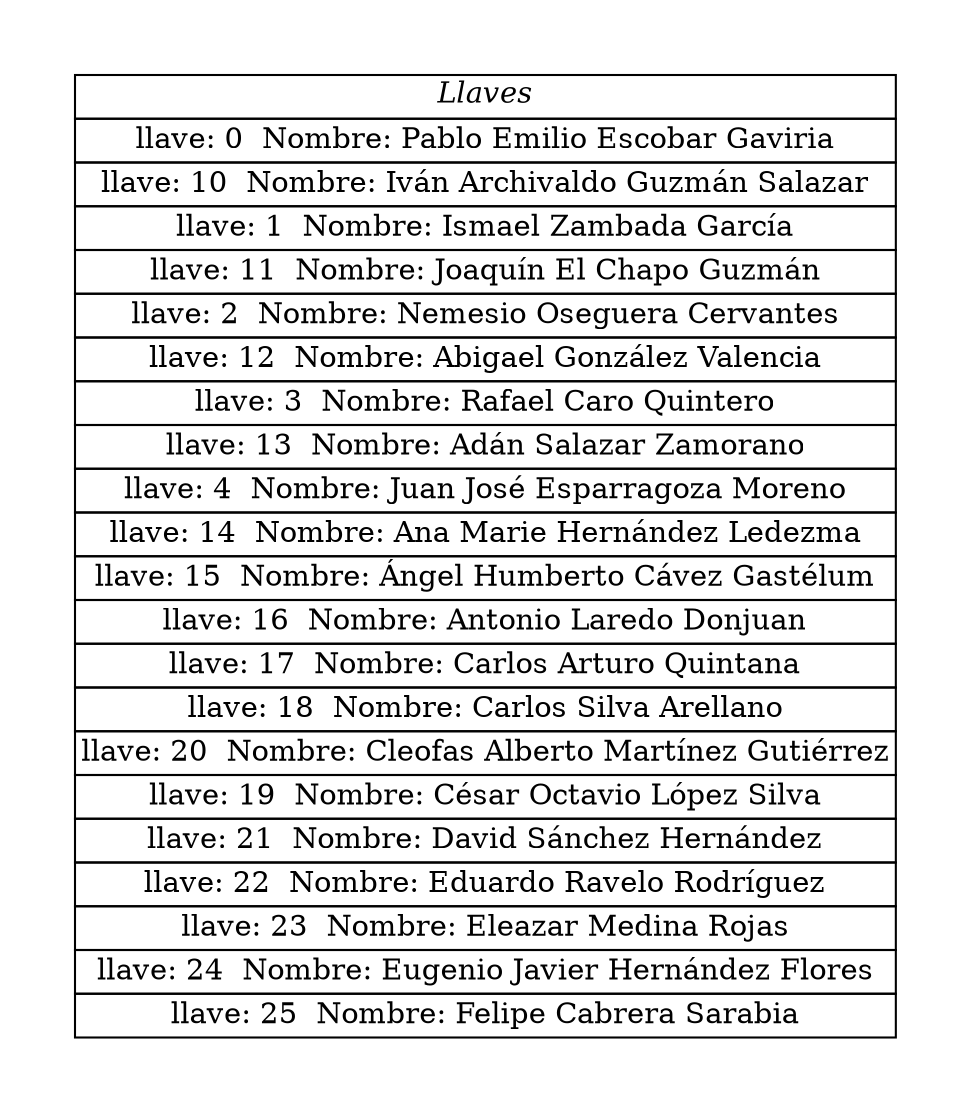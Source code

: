 digraph {
	graph [pad="0.5", nodesep="0.5", ranksep="2"];
	node [shape=plain]
	rankdir=LR;
	Foo [label=<<table border="0" cellborder="1" cellspacing="0">
		<tr><td><i>Llaves</i></td></tr>
		<tr><td port="0">llave: 0  Nombre: Pablo Emilio Escobar Gaviria</td></tr>
		<tr><td port="1">llave: 10  Nombre: Iván Archivaldo Guzmán Salazar</td></tr>
		<tr><td port="2">llave: 1  Nombre: Ismael Zambada García</td></tr>
		<tr><td port="3">llave: 11  Nombre: Joaquín El Chapo Guzmán</td></tr>
		<tr><td port="4">llave: 2  Nombre: Nemesio Oseguera Cervantes</td></tr>
		<tr><td port="5">llave: 12  Nombre: Abigael González Valencia</td></tr>
		<tr><td port="6">llave: 3  Nombre: Rafael Caro Quintero</td></tr>
		<tr><td port="7">llave: 13  Nombre: Adán Salazar Zamorano</td></tr>
		<tr><td port="8">llave: 4  Nombre: Juan José Esparragoza Moreno</td></tr>
		<tr><td port="9">llave: 14  Nombre: Ana Marie Hernández Ledezma</td></tr>
		<tr><td port="10">llave: 15  Nombre: Ángel Humberto Cávez Gastélum</td></tr>
		<tr><td port="11">llave: 16  Nombre: Antonio Laredo Donjuan</td></tr>
		<tr><td port="12">llave: 17  Nombre: Carlos Arturo Quintana</td></tr>
		<tr><td port="13">llave: 18  Nombre: Carlos Silva Arellano</td></tr>
		<tr><td port="14">llave: 20  Nombre: Cleofas Alberto Martínez Gutiérrez</td></tr>
		<tr><td port="15">llave: 19  Nombre: César Octavio López Silva</td></tr>
		<tr><td port="16">llave: 21  Nombre: David Sánchez Hernández</td></tr>
		<tr><td port="17">llave: 22  Nombre: Eduardo Ravelo Rodríguez</td></tr>
		<tr><td port="18">llave: 23  Nombre: Eleazar Medina Rojas</td></tr>
		<tr><td port="19">llave: 24  Nombre: Eugenio Javier Hernández Flores</td></tr>
		<tr><td port="21">llave: 25  Nombre: Felipe Cabrera Sarabia</td></tr>
	</table>>];
}
